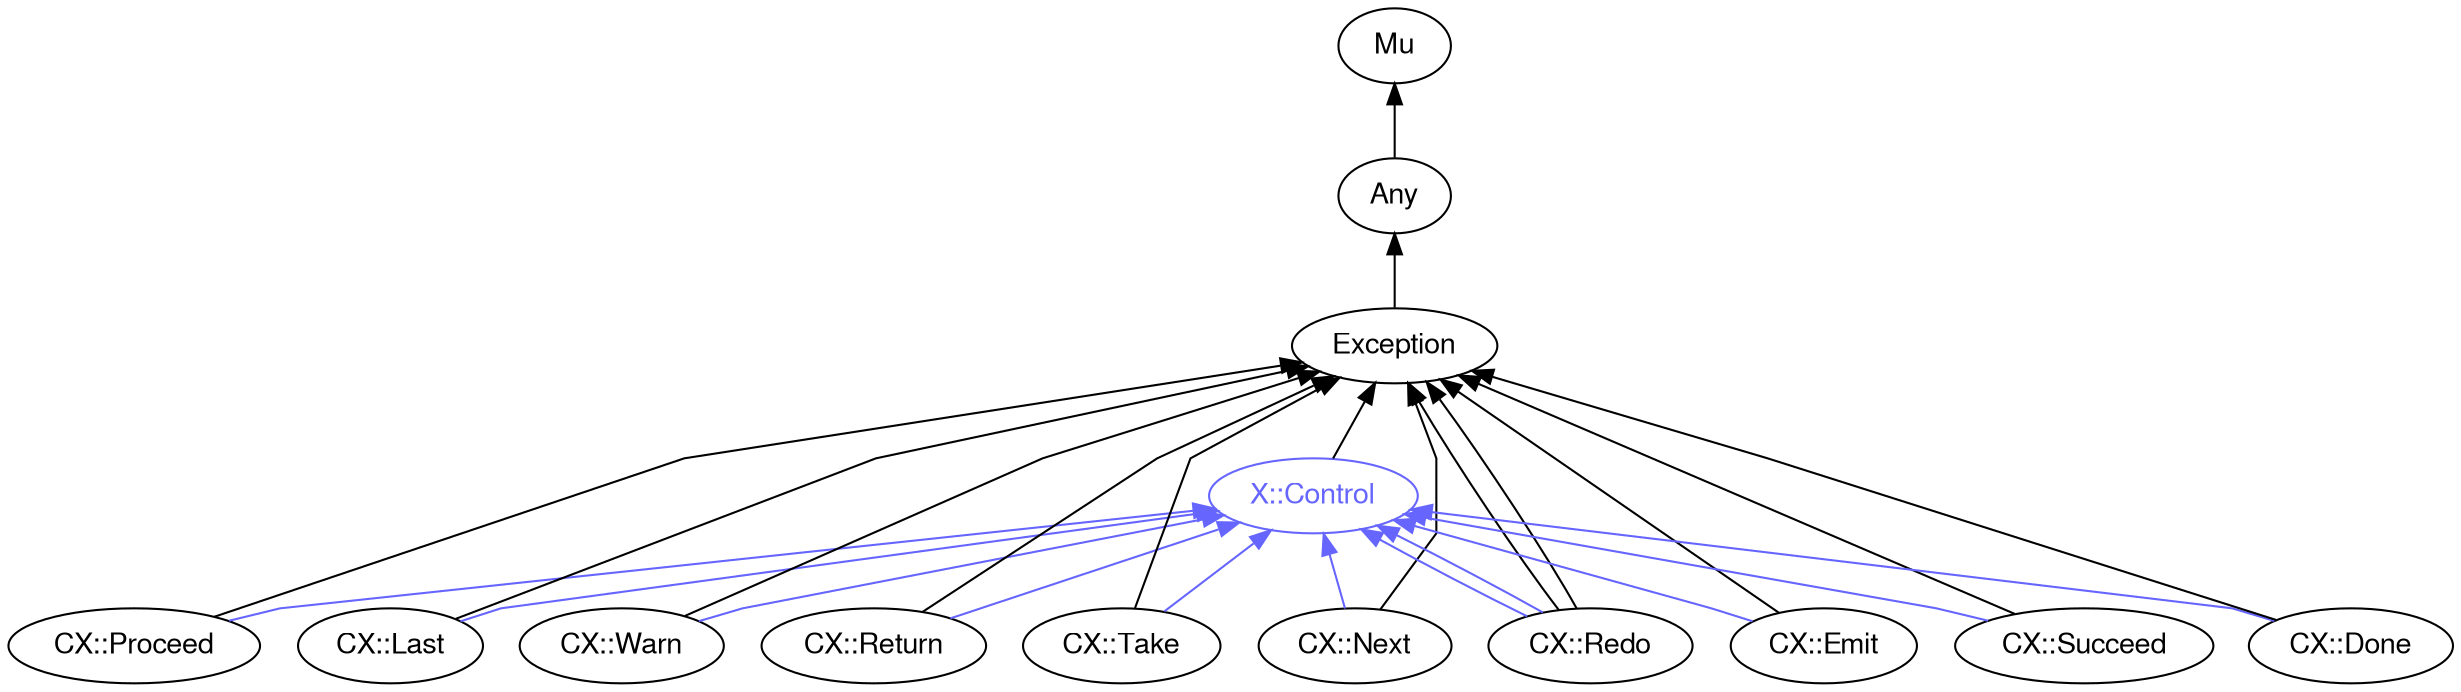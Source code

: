 digraph "perl6-type-graph" {
    rankdir=BT;
    splines=polyline;
    overlap=false; 
    // Types
    "X::Control" [color="#6666FF", fontcolor="#6666FF", href="/type/X::Control", fontname="FreeSans"];
    "Mu" [color="#000000", fontcolor="#000000", href="/type/Mu", fontname="FreeSans"];
    "Any" [color="#000000", fontcolor="#000000", href="/type/Any", fontname="FreeSans"];
    "Exception" [color="#000000", fontcolor="#000000", href="/type/Exception", fontname="FreeSans"];
    "CX::Proceed" [color="#000000", fontcolor="#000000", href="/type/CX::Proceed", fontname="FreeSans"];
    "CX::Last" [color="#000000", fontcolor="#000000", href="/type/CX::Last", fontname="FreeSans"];
    "CX::Warn" [color="#000000", fontcolor="#000000", href="/type/CX::Warn", fontname="FreeSans"];
    "CX::Return" [color="#000000", fontcolor="#000000", href="/type/CX::Return", fontname="FreeSans"];
    "CX::Take" [color="#000000", fontcolor="#000000", href="/type/CX::Take", fontname="FreeSans"];
    "CX::Next" [color="#000000", fontcolor="#000000", href="/type/CX::Next", fontname="FreeSans"];
    "CX::Redo" [color="#000000", fontcolor="#000000", href="/type/CX::Redo", fontname="FreeSans"];
    "CX::Emit" [color="#000000", fontcolor="#000000", href="/type/CX::Emit", fontname="FreeSans"];
    "CX::Succeed" [color="#000000", fontcolor="#000000", href="/type/CX::Succeed", fontname="FreeSans"];
    "CX::Done" [color="#000000", fontcolor="#000000", href="/type/CX::Done", fontname="FreeSans"];

    // Superclasses
    "X::Control" -> "Exception" [color="#000000"];
    "Any" -> "Mu" [color="#000000"];
    "Exception" -> "Any" [color="#000000"];
    "CX::Proceed" -> "Exception" [color="#000000"];
    "CX::Last" -> "Exception" [color="#000000"];
    "CX::Warn" -> "Exception" [color="#000000"];
    "CX::Return" -> "Exception" [color="#000000"];
    "CX::Take" -> "Exception" [color="#000000"];
    "CX::Next" -> "Exception" [color="#000000"];
    "CX::Redo" -> "Exception" [color="#000000"];
    "CX::Redo" -> "Exception" [color="#000000"];
    "CX::Emit" -> "Exception" [color="#000000"];
    "CX::Succeed" -> "Exception" [color="#000000"];
    "CX::Done" -> "Exception" [color="#000000"];

    // Roles
    "CX::Proceed" -> "X::Control" [color="#6666FF"];
    "CX::Last" -> "X::Control" [color="#6666FF"];
    "CX::Warn" -> "X::Control" [color="#6666FF"];
    "CX::Return" -> "X::Control" [color="#6666FF"];
    "CX::Take" -> "X::Control" [color="#6666FF"];
    "CX::Next" -> "X::Control" [color="#6666FF"];
    "CX::Redo" -> "X::Control" [color="#6666FF"];
    "CX::Redo" -> "X::Control" [color="#6666FF"];
    "CX::Emit" -> "X::Control" [color="#6666FF"];
    "CX::Succeed" -> "X::Control" [color="#6666FF"];
    "CX::Done" -> "X::Control" [color="#6666FF"];
}
